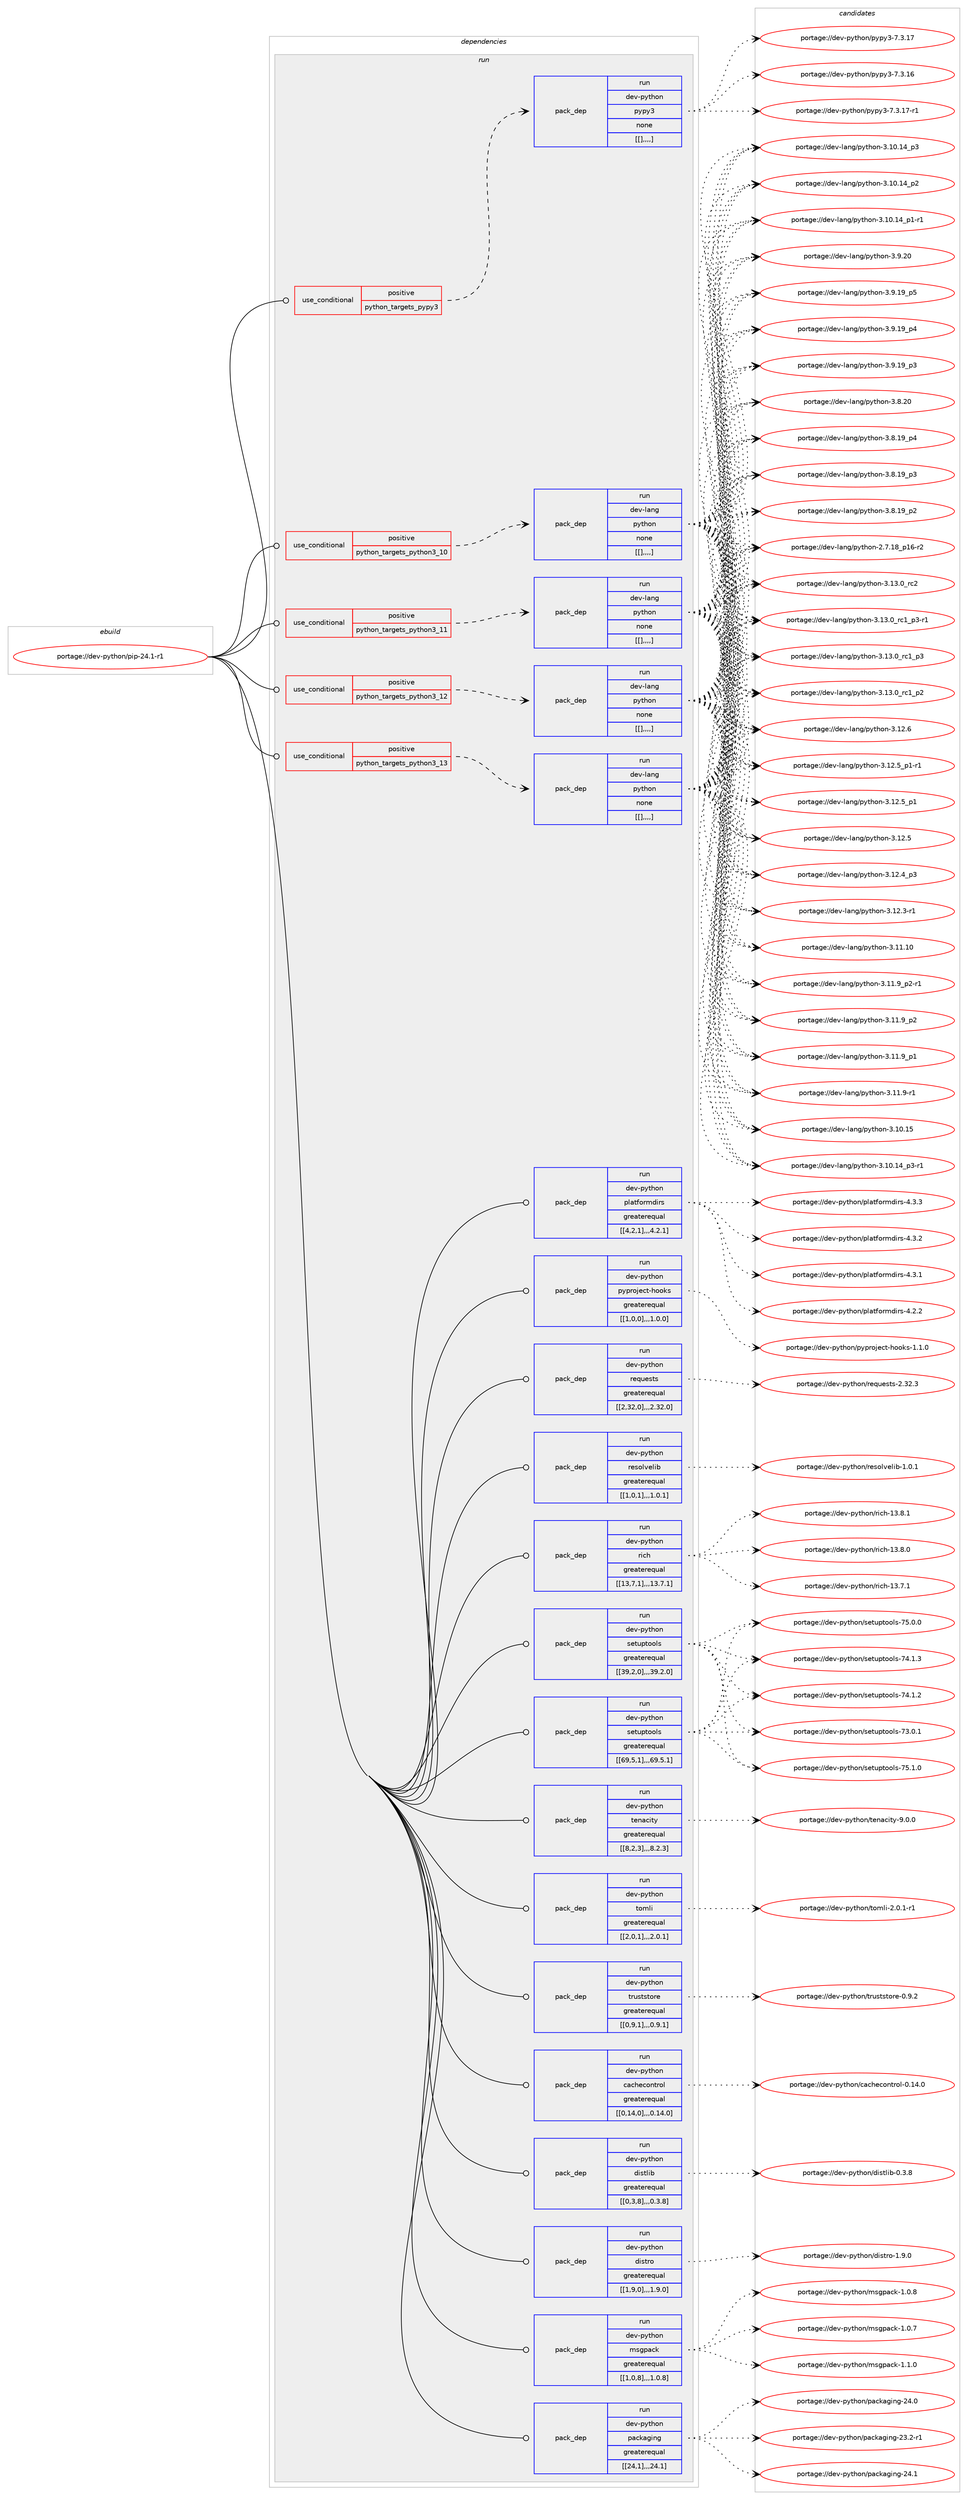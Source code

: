 digraph prolog {

# *************
# Graph options
# *************

newrank=true;
concentrate=true;
compound=true;
graph [rankdir=LR,fontname=Helvetica,fontsize=10,ranksep=1.5];#, ranksep=2.5, nodesep=0.2];
edge  [arrowhead=vee];
node  [fontname=Helvetica,fontsize=10];

# **********
# The ebuild
# **********

subgraph cluster_leftcol {
color=gray;
label=<<i>ebuild</i>>;
id [label="portage://dev-python/pip-24.1-r1", color=red, width=4, href="../dev-python/pip-24.1-r1.svg"];
}

# ****************
# The dependencies
# ****************

subgraph cluster_midcol {
color=gray;
label=<<i>dependencies</i>>;
subgraph cluster_compile {
fillcolor="#eeeeee";
style=filled;
label=<<i>compile</i>>;
}
subgraph cluster_compileandrun {
fillcolor="#eeeeee";
style=filled;
label=<<i>compile and run</i>>;
}
subgraph cluster_run {
fillcolor="#eeeeee";
style=filled;
label=<<i>run</i>>;
subgraph cond36748 {
dependency155736 [label=<<TABLE BORDER="0" CELLBORDER="1" CELLSPACING="0" CELLPADDING="4"><TR><TD ROWSPAN="3" CELLPADDING="10">use_conditional</TD></TR><TR><TD>positive</TD></TR><TR><TD>python_targets_pypy3</TD></TR></TABLE>>, shape=none, color=red];
subgraph pack117768 {
dependency155737 [label=<<TABLE BORDER="0" CELLBORDER="1" CELLSPACING="0" CELLPADDING="4" WIDTH="220"><TR><TD ROWSPAN="6" CELLPADDING="30">pack_dep</TD></TR><TR><TD WIDTH="110">run</TD></TR><TR><TD>dev-python</TD></TR><TR><TD>pypy3</TD></TR><TR><TD>none</TD></TR><TR><TD>[[],,,,]</TD></TR></TABLE>>, shape=none, color=blue];
}
dependency155736:e -> dependency155737:w [weight=20,style="dashed",arrowhead="vee"];
}
id:e -> dependency155736:w [weight=20,style="solid",arrowhead="odot"];
subgraph cond36749 {
dependency155738 [label=<<TABLE BORDER="0" CELLBORDER="1" CELLSPACING="0" CELLPADDING="4"><TR><TD ROWSPAN="3" CELLPADDING="10">use_conditional</TD></TR><TR><TD>positive</TD></TR><TR><TD>python_targets_python3_10</TD></TR></TABLE>>, shape=none, color=red];
subgraph pack117769 {
dependency155739 [label=<<TABLE BORDER="0" CELLBORDER="1" CELLSPACING="0" CELLPADDING="4" WIDTH="220"><TR><TD ROWSPAN="6" CELLPADDING="30">pack_dep</TD></TR><TR><TD WIDTH="110">run</TD></TR><TR><TD>dev-lang</TD></TR><TR><TD>python</TD></TR><TR><TD>none</TD></TR><TR><TD>[[],,,,]</TD></TR></TABLE>>, shape=none, color=blue];
}
dependency155738:e -> dependency155739:w [weight=20,style="dashed",arrowhead="vee"];
}
id:e -> dependency155738:w [weight=20,style="solid",arrowhead="odot"];
subgraph cond36750 {
dependency155740 [label=<<TABLE BORDER="0" CELLBORDER="1" CELLSPACING="0" CELLPADDING="4"><TR><TD ROWSPAN="3" CELLPADDING="10">use_conditional</TD></TR><TR><TD>positive</TD></TR><TR><TD>python_targets_python3_11</TD></TR></TABLE>>, shape=none, color=red];
subgraph pack117770 {
dependency155741 [label=<<TABLE BORDER="0" CELLBORDER="1" CELLSPACING="0" CELLPADDING="4" WIDTH="220"><TR><TD ROWSPAN="6" CELLPADDING="30">pack_dep</TD></TR><TR><TD WIDTH="110">run</TD></TR><TR><TD>dev-lang</TD></TR><TR><TD>python</TD></TR><TR><TD>none</TD></TR><TR><TD>[[],,,,]</TD></TR></TABLE>>, shape=none, color=blue];
}
dependency155740:e -> dependency155741:w [weight=20,style="dashed",arrowhead="vee"];
}
id:e -> dependency155740:w [weight=20,style="solid",arrowhead="odot"];
subgraph cond36751 {
dependency155742 [label=<<TABLE BORDER="0" CELLBORDER="1" CELLSPACING="0" CELLPADDING="4"><TR><TD ROWSPAN="3" CELLPADDING="10">use_conditional</TD></TR><TR><TD>positive</TD></TR><TR><TD>python_targets_python3_12</TD></TR></TABLE>>, shape=none, color=red];
subgraph pack117771 {
dependency155743 [label=<<TABLE BORDER="0" CELLBORDER="1" CELLSPACING="0" CELLPADDING="4" WIDTH="220"><TR><TD ROWSPAN="6" CELLPADDING="30">pack_dep</TD></TR><TR><TD WIDTH="110">run</TD></TR><TR><TD>dev-lang</TD></TR><TR><TD>python</TD></TR><TR><TD>none</TD></TR><TR><TD>[[],,,,]</TD></TR></TABLE>>, shape=none, color=blue];
}
dependency155742:e -> dependency155743:w [weight=20,style="dashed",arrowhead="vee"];
}
id:e -> dependency155742:w [weight=20,style="solid",arrowhead="odot"];
subgraph cond36752 {
dependency155744 [label=<<TABLE BORDER="0" CELLBORDER="1" CELLSPACING="0" CELLPADDING="4"><TR><TD ROWSPAN="3" CELLPADDING="10">use_conditional</TD></TR><TR><TD>positive</TD></TR><TR><TD>python_targets_python3_13</TD></TR></TABLE>>, shape=none, color=red];
subgraph pack117772 {
dependency155745 [label=<<TABLE BORDER="0" CELLBORDER="1" CELLSPACING="0" CELLPADDING="4" WIDTH="220"><TR><TD ROWSPAN="6" CELLPADDING="30">pack_dep</TD></TR><TR><TD WIDTH="110">run</TD></TR><TR><TD>dev-lang</TD></TR><TR><TD>python</TD></TR><TR><TD>none</TD></TR><TR><TD>[[],,,,]</TD></TR></TABLE>>, shape=none, color=blue];
}
dependency155744:e -> dependency155745:w [weight=20,style="dashed",arrowhead="vee"];
}
id:e -> dependency155744:w [weight=20,style="solid",arrowhead="odot"];
subgraph pack117773 {
dependency155746 [label=<<TABLE BORDER="0" CELLBORDER="1" CELLSPACING="0" CELLPADDING="4" WIDTH="220"><TR><TD ROWSPAN="6" CELLPADDING="30">pack_dep</TD></TR><TR><TD WIDTH="110">run</TD></TR><TR><TD>dev-python</TD></TR><TR><TD>cachecontrol</TD></TR><TR><TD>greaterequal</TD></TR><TR><TD>[[0,14,0],,,0.14.0]</TD></TR></TABLE>>, shape=none, color=blue];
}
id:e -> dependency155746:w [weight=20,style="solid",arrowhead="odot"];
subgraph pack117774 {
dependency155747 [label=<<TABLE BORDER="0" CELLBORDER="1" CELLSPACING="0" CELLPADDING="4" WIDTH="220"><TR><TD ROWSPAN="6" CELLPADDING="30">pack_dep</TD></TR><TR><TD WIDTH="110">run</TD></TR><TR><TD>dev-python</TD></TR><TR><TD>distlib</TD></TR><TR><TD>greaterequal</TD></TR><TR><TD>[[0,3,8],,,0.3.8]</TD></TR></TABLE>>, shape=none, color=blue];
}
id:e -> dependency155747:w [weight=20,style="solid",arrowhead="odot"];
subgraph pack117775 {
dependency155748 [label=<<TABLE BORDER="0" CELLBORDER="1" CELLSPACING="0" CELLPADDING="4" WIDTH="220"><TR><TD ROWSPAN="6" CELLPADDING="30">pack_dep</TD></TR><TR><TD WIDTH="110">run</TD></TR><TR><TD>dev-python</TD></TR><TR><TD>distro</TD></TR><TR><TD>greaterequal</TD></TR><TR><TD>[[1,9,0],,,1.9.0]</TD></TR></TABLE>>, shape=none, color=blue];
}
id:e -> dependency155748:w [weight=20,style="solid",arrowhead="odot"];
subgraph pack117776 {
dependency155749 [label=<<TABLE BORDER="0" CELLBORDER="1" CELLSPACING="0" CELLPADDING="4" WIDTH="220"><TR><TD ROWSPAN="6" CELLPADDING="30">pack_dep</TD></TR><TR><TD WIDTH="110">run</TD></TR><TR><TD>dev-python</TD></TR><TR><TD>msgpack</TD></TR><TR><TD>greaterequal</TD></TR><TR><TD>[[1,0,8],,,1.0.8]</TD></TR></TABLE>>, shape=none, color=blue];
}
id:e -> dependency155749:w [weight=20,style="solid",arrowhead="odot"];
subgraph pack117777 {
dependency155750 [label=<<TABLE BORDER="0" CELLBORDER="1" CELLSPACING="0" CELLPADDING="4" WIDTH="220"><TR><TD ROWSPAN="6" CELLPADDING="30">pack_dep</TD></TR><TR><TD WIDTH="110">run</TD></TR><TR><TD>dev-python</TD></TR><TR><TD>packaging</TD></TR><TR><TD>greaterequal</TD></TR><TR><TD>[[24,1],,,24.1]</TD></TR></TABLE>>, shape=none, color=blue];
}
id:e -> dependency155750:w [weight=20,style="solid",arrowhead="odot"];
subgraph pack117778 {
dependency155751 [label=<<TABLE BORDER="0" CELLBORDER="1" CELLSPACING="0" CELLPADDING="4" WIDTH="220"><TR><TD ROWSPAN="6" CELLPADDING="30">pack_dep</TD></TR><TR><TD WIDTH="110">run</TD></TR><TR><TD>dev-python</TD></TR><TR><TD>platformdirs</TD></TR><TR><TD>greaterequal</TD></TR><TR><TD>[[4,2,1],,,4.2.1]</TD></TR></TABLE>>, shape=none, color=blue];
}
id:e -> dependency155751:w [weight=20,style="solid",arrowhead="odot"];
subgraph pack117779 {
dependency155752 [label=<<TABLE BORDER="0" CELLBORDER="1" CELLSPACING="0" CELLPADDING="4" WIDTH="220"><TR><TD ROWSPAN="6" CELLPADDING="30">pack_dep</TD></TR><TR><TD WIDTH="110">run</TD></TR><TR><TD>dev-python</TD></TR><TR><TD>pyproject-hooks</TD></TR><TR><TD>greaterequal</TD></TR><TR><TD>[[1,0,0],,,1.0.0]</TD></TR></TABLE>>, shape=none, color=blue];
}
id:e -> dependency155752:w [weight=20,style="solid",arrowhead="odot"];
subgraph pack117780 {
dependency155753 [label=<<TABLE BORDER="0" CELLBORDER="1" CELLSPACING="0" CELLPADDING="4" WIDTH="220"><TR><TD ROWSPAN="6" CELLPADDING="30">pack_dep</TD></TR><TR><TD WIDTH="110">run</TD></TR><TR><TD>dev-python</TD></TR><TR><TD>requests</TD></TR><TR><TD>greaterequal</TD></TR><TR><TD>[[2,32,0],,,2.32.0]</TD></TR></TABLE>>, shape=none, color=blue];
}
id:e -> dependency155753:w [weight=20,style="solid",arrowhead="odot"];
subgraph pack117781 {
dependency155754 [label=<<TABLE BORDER="0" CELLBORDER="1" CELLSPACING="0" CELLPADDING="4" WIDTH="220"><TR><TD ROWSPAN="6" CELLPADDING="30">pack_dep</TD></TR><TR><TD WIDTH="110">run</TD></TR><TR><TD>dev-python</TD></TR><TR><TD>resolvelib</TD></TR><TR><TD>greaterequal</TD></TR><TR><TD>[[1,0,1],,,1.0.1]</TD></TR></TABLE>>, shape=none, color=blue];
}
id:e -> dependency155754:w [weight=20,style="solid",arrowhead="odot"];
subgraph pack117782 {
dependency155755 [label=<<TABLE BORDER="0" CELLBORDER="1" CELLSPACING="0" CELLPADDING="4" WIDTH="220"><TR><TD ROWSPAN="6" CELLPADDING="30">pack_dep</TD></TR><TR><TD WIDTH="110">run</TD></TR><TR><TD>dev-python</TD></TR><TR><TD>rich</TD></TR><TR><TD>greaterequal</TD></TR><TR><TD>[[13,7,1],,,13.7.1]</TD></TR></TABLE>>, shape=none, color=blue];
}
id:e -> dependency155755:w [weight=20,style="solid",arrowhead="odot"];
subgraph pack117783 {
dependency155756 [label=<<TABLE BORDER="0" CELLBORDER="1" CELLSPACING="0" CELLPADDING="4" WIDTH="220"><TR><TD ROWSPAN="6" CELLPADDING="30">pack_dep</TD></TR><TR><TD WIDTH="110">run</TD></TR><TR><TD>dev-python</TD></TR><TR><TD>setuptools</TD></TR><TR><TD>greaterequal</TD></TR><TR><TD>[[39,2,0],,,39.2.0]</TD></TR></TABLE>>, shape=none, color=blue];
}
id:e -> dependency155756:w [weight=20,style="solid",arrowhead="odot"];
subgraph pack117784 {
dependency155757 [label=<<TABLE BORDER="0" CELLBORDER="1" CELLSPACING="0" CELLPADDING="4" WIDTH="220"><TR><TD ROWSPAN="6" CELLPADDING="30">pack_dep</TD></TR><TR><TD WIDTH="110">run</TD></TR><TR><TD>dev-python</TD></TR><TR><TD>setuptools</TD></TR><TR><TD>greaterequal</TD></TR><TR><TD>[[69,5,1],,,69.5.1]</TD></TR></TABLE>>, shape=none, color=blue];
}
id:e -> dependency155757:w [weight=20,style="solid",arrowhead="odot"];
subgraph pack117785 {
dependency155758 [label=<<TABLE BORDER="0" CELLBORDER="1" CELLSPACING="0" CELLPADDING="4" WIDTH="220"><TR><TD ROWSPAN="6" CELLPADDING="30">pack_dep</TD></TR><TR><TD WIDTH="110">run</TD></TR><TR><TD>dev-python</TD></TR><TR><TD>tenacity</TD></TR><TR><TD>greaterequal</TD></TR><TR><TD>[[8,2,3],,,8.2.3]</TD></TR></TABLE>>, shape=none, color=blue];
}
id:e -> dependency155758:w [weight=20,style="solid",arrowhead="odot"];
subgraph pack117786 {
dependency155759 [label=<<TABLE BORDER="0" CELLBORDER="1" CELLSPACING="0" CELLPADDING="4" WIDTH="220"><TR><TD ROWSPAN="6" CELLPADDING="30">pack_dep</TD></TR><TR><TD WIDTH="110">run</TD></TR><TR><TD>dev-python</TD></TR><TR><TD>tomli</TD></TR><TR><TD>greaterequal</TD></TR><TR><TD>[[2,0,1],,,2.0.1]</TD></TR></TABLE>>, shape=none, color=blue];
}
id:e -> dependency155759:w [weight=20,style="solid",arrowhead="odot"];
subgraph pack117787 {
dependency155760 [label=<<TABLE BORDER="0" CELLBORDER="1" CELLSPACING="0" CELLPADDING="4" WIDTH="220"><TR><TD ROWSPAN="6" CELLPADDING="30">pack_dep</TD></TR><TR><TD WIDTH="110">run</TD></TR><TR><TD>dev-python</TD></TR><TR><TD>truststore</TD></TR><TR><TD>greaterequal</TD></TR><TR><TD>[[0,9,1],,,0.9.1]</TD></TR></TABLE>>, shape=none, color=blue];
}
id:e -> dependency155760:w [weight=20,style="solid",arrowhead="odot"];
}
}

# **************
# The candidates
# **************

subgraph cluster_choices {
rank=same;
color=gray;
label=<<i>candidates</i>>;

subgraph choice117768 {
color=black;
nodesep=1;
choice100101118451121211161041111104711212111212151455546514649554511449 [label="portage://dev-python/pypy3-7.3.17-r1", color=red, width=4,href="../dev-python/pypy3-7.3.17-r1.svg"];
choice10010111845112121116104111110471121211121215145554651464955 [label="portage://dev-python/pypy3-7.3.17", color=red, width=4,href="../dev-python/pypy3-7.3.17.svg"];
choice10010111845112121116104111110471121211121215145554651464954 [label="portage://dev-python/pypy3-7.3.16", color=red, width=4,href="../dev-python/pypy3-7.3.16.svg"];
dependency155737:e -> choice100101118451121211161041111104711212111212151455546514649554511449:w [style=dotted,weight="100"];
dependency155737:e -> choice10010111845112121116104111110471121211121215145554651464955:w [style=dotted,weight="100"];
dependency155737:e -> choice10010111845112121116104111110471121211121215145554651464954:w [style=dotted,weight="100"];
}
subgraph choice117769 {
color=black;
nodesep=1;
choice10010111845108971101034711212111610411111045514649514648951149950 [label="portage://dev-lang/python-3.13.0_rc2", color=red, width=4,href="../dev-lang/python-3.13.0_rc2.svg"];
choice1001011184510897110103471121211161041111104551464951464895114994995112514511449 [label="portage://dev-lang/python-3.13.0_rc1_p3-r1", color=red, width=4,href="../dev-lang/python-3.13.0_rc1_p3-r1.svg"];
choice100101118451089711010347112121116104111110455146495146489511499499511251 [label="portage://dev-lang/python-3.13.0_rc1_p3", color=red, width=4,href="../dev-lang/python-3.13.0_rc1_p3.svg"];
choice100101118451089711010347112121116104111110455146495146489511499499511250 [label="portage://dev-lang/python-3.13.0_rc1_p2", color=red, width=4,href="../dev-lang/python-3.13.0_rc1_p2.svg"];
choice10010111845108971101034711212111610411111045514649504654 [label="portage://dev-lang/python-3.12.6", color=red, width=4,href="../dev-lang/python-3.12.6.svg"];
choice1001011184510897110103471121211161041111104551464950465395112494511449 [label="portage://dev-lang/python-3.12.5_p1-r1", color=red, width=4,href="../dev-lang/python-3.12.5_p1-r1.svg"];
choice100101118451089711010347112121116104111110455146495046539511249 [label="portage://dev-lang/python-3.12.5_p1", color=red, width=4,href="../dev-lang/python-3.12.5_p1.svg"];
choice10010111845108971101034711212111610411111045514649504653 [label="portage://dev-lang/python-3.12.5", color=red, width=4,href="../dev-lang/python-3.12.5.svg"];
choice100101118451089711010347112121116104111110455146495046529511251 [label="portage://dev-lang/python-3.12.4_p3", color=red, width=4,href="../dev-lang/python-3.12.4_p3.svg"];
choice100101118451089711010347112121116104111110455146495046514511449 [label="portage://dev-lang/python-3.12.3-r1", color=red, width=4,href="../dev-lang/python-3.12.3-r1.svg"];
choice1001011184510897110103471121211161041111104551464949464948 [label="portage://dev-lang/python-3.11.10", color=red, width=4,href="../dev-lang/python-3.11.10.svg"];
choice1001011184510897110103471121211161041111104551464949465795112504511449 [label="portage://dev-lang/python-3.11.9_p2-r1", color=red, width=4,href="../dev-lang/python-3.11.9_p2-r1.svg"];
choice100101118451089711010347112121116104111110455146494946579511250 [label="portage://dev-lang/python-3.11.9_p2", color=red, width=4,href="../dev-lang/python-3.11.9_p2.svg"];
choice100101118451089711010347112121116104111110455146494946579511249 [label="portage://dev-lang/python-3.11.9_p1", color=red, width=4,href="../dev-lang/python-3.11.9_p1.svg"];
choice100101118451089711010347112121116104111110455146494946574511449 [label="portage://dev-lang/python-3.11.9-r1", color=red, width=4,href="../dev-lang/python-3.11.9-r1.svg"];
choice1001011184510897110103471121211161041111104551464948464953 [label="portage://dev-lang/python-3.10.15", color=red, width=4,href="../dev-lang/python-3.10.15.svg"];
choice100101118451089711010347112121116104111110455146494846495295112514511449 [label="portage://dev-lang/python-3.10.14_p3-r1", color=red, width=4,href="../dev-lang/python-3.10.14_p3-r1.svg"];
choice10010111845108971101034711212111610411111045514649484649529511251 [label="portage://dev-lang/python-3.10.14_p3", color=red, width=4,href="../dev-lang/python-3.10.14_p3.svg"];
choice10010111845108971101034711212111610411111045514649484649529511250 [label="portage://dev-lang/python-3.10.14_p2", color=red, width=4,href="../dev-lang/python-3.10.14_p2.svg"];
choice100101118451089711010347112121116104111110455146494846495295112494511449 [label="portage://dev-lang/python-3.10.14_p1-r1", color=red, width=4,href="../dev-lang/python-3.10.14_p1-r1.svg"];
choice10010111845108971101034711212111610411111045514657465048 [label="portage://dev-lang/python-3.9.20", color=red, width=4,href="../dev-lang/python-3.9.20.svg"];
choice100101118451089711010347112121116104111110455146574649579511253 [label="portage://dev-lang/python-3.9.19_p5", color=red, width=4,href="../dev-lang/python-3.9.19_p5.svg"];
choice100101118451089711010347112121116104111110455146574649579511252 [label="portage://dev-lang/python-3.9.19_p4", color=red, width=4,href="../dev-lang/python-3.9.19_p4.svg"];
choice100101118451089711010347112121116104111110455146574649579511251 [label="portage://dev-lang/python-3.9.19_p3", color=red, width=4,href="../dev-lang/python-3.9.19_p3.svg"];
choice10010111845108971101034711212111610411111045514656465048 [label="portage://dev-lang/python-3.8.20", color=red, width=4,href="../dev-lang/python-3.8.20.svg"];
choice100101118451089711010347112121116104111110455146564649579511252 [label="portage://dev-lang/python-3.8.19_p4", color=red, width=4,href="../dev-lang/python-3.8.19_p4.svg"];
choice100101118451089711010347112121116104111110455146564649579511251 [label="portage://dev-lang/python-3.8.19_p3", color=red, width=4,href="../dev-lang/python-3.8.19_p3.svg"];
choice100101118451089711010347112121116104111110455146564649579511250 [label="portage://dev-lang/python-3.8.19_p2", color=red, width=4,href="../dev-lang/python-3.8.19_p2.svg"];
choice100101118451089711010347112121116104111110455046554649569511249544511450 [label="portage://dev-lang/python-2.7.18_p16-r2", color=red, width=4,href="../dev-lang/python-2.7.18_p16-r2.svg"];
dependency155739:e -> choice10010111845108971101034711212111610411111045514649514648951149950:w [style=dotted,weight="100"];
dependency155739:e -> choice1001011184510897110103471121211161041111104551464951464895114994995112514511449:w [style=dotted,weight="100"];
dependency155739:e -> choice100101118451089711010347112121116104111110455146495146489511499499511251:w [style=dotted,weight="100"];
dependency155739:e -> choice100101118451089711010347112121116104111110455146495146489511499499511250:w [style=dotted,weight="100"];
dependency155739:e -> choice10010111845108971101034711212111610411111045514649504654:w [style=dotted,weight="100"];
dependency155739:e -> choice1001011184510897110103471121211161041111104551464950465395112494511449:w [style=dotted,weight="100"];
dependency155739:e -> choice100101118451089711010347112121116104111110455146495046539511249:w [style=dotted,weight="100"];
dependency155739:e -> choice10010111845108971101034711212111610411111045514649504653:w [style=dotted,weight="100"];
dependency155739:e -> choice100101118451089711010347112121116104111110455146495046529511251:w [style=dotted,weight="100"];
dependency155739:e -> choice100101118451089711010347112121116104111110455146495046514511449:w [style=dotted,weight="100"];
dependency155739:e -> choice1001011184510897110103471121211161041111104551464949464948:w [style=dotted,weight="100"];
dependency155739:e -> choice1001011184510897110103471121211161041111104551464949465795112504511449:w [style=dotted,weight="100"];
dependency155739:e -> choice100101118451089711010347112121116104111110455146494946579511250:w [style=dotted,weight="100"];
dependency155739:e -> choice100101118451089711010347112121116104111110455146494946579511249:w [style=dotted,weight="100"];
dependency155739:e -> choice100101118451089711010347112121116104111110455146494946574511449:w [style=dotted,weight="100"];
dependency155739:e -> choice1001011184510897110103471121211161041111104551464948464953:w [style=dotted,weight="100"];
dependency155739:e -> choice100101118451089711010347112121116104111110455146494846495295112514511449:w [style=dotted,weight="100"];
dependency155739:e -> choice10010111845108971101034711212111610411111045514649484649529511251:w [style=dotted,weight="100"];
dependency155739:e -> choice10010111845108971101034711212111610411111045514649484649529511250:w [style=dotted,weight="100"];
dependency155739:e -> choice100101118451089711010347112121116104111110455146494846495295112494511449:w [style=dotted,weight="100"];
dependency155739:e -> choice10010111845108971101034711212111610411111045514657465048:w [style=dotted,weight="100"];
dependency155739:e -> choice100101118451089711010347112121116104111110455146574649579511253:w [style=dotted,weight="100"];
dependency155739:e -> choice100101118451089711010347112121116104111110455146574649579511252:w [style=dotted,weight="100"];
dependency155739:e -> choice100101118451089711010347112121116104111110455146574649579511251:w [style=dotted,weight="100"];
dependency155739:e -> choice10010111845108971101034711212111610411111045514656465048:w [style=dotted,weight="100"];
dependency155739:e -> choice100101118451089711010347112121116104111110455146564649579511252:w [style=dotted,weight="100"];
dependency155739:e -> choice100101118451089711010347112121116104111110455146564649579511251:w [style=dotted,weight="100"];
dependency155739:e -> choice100101118451089711010347112121116104111110455146564649579511250:w [style=dotted,weight="100"];
dependency155739:e -> choice100101118451089711010347112121116104111110455046554649569511249544511450:w [style=dotted,weight="100"];
}
subgraph choice117770 {
color=black;
nodesep=1;
choice10010111845108971101034711212111610411111045514649514648951149950 [label="portage://dev-lang/python-3.13.0_rc2", color=red, width=4,href="../dev-lang/python-3.13.0_rc2.svg"];
choice1001011184510897110103471121211161041111104551464951464895114994995112514511449 [label="portage://dev-lang/python-3.13.0_rc1_p3-r1", color=red, width=4,href="../dev-lang/python-3.13.0_rc1_p3-r1.svg"];
choice100101118451089711010347112121116104111110455146495146489511499499511251 [label="portage://dev-lang/python-3.13.0_rc1_p3", color=red, width=4,href="../dev-lang/python-3.13.0_rc1_p3.svg"];
choice100101118451089711010347112121116104111110455146495146489511499499511250 [label="portage://dev-lang/python-3.13.0_rc1_p2", color=red, width=4,href="../dev-lang/python-3.13.0_rc1_p2.svg"];
choice10010111845108971101034711212111610411111045514649504654 [label="portage://dev-lang/python-3.12.6", color=red, width=4,href="../dev-lang/python-3.12.6.svg"];
choice1001011184510897110103471121211161041111104551464950465395112494511449 [label="portage://dev-lang/python-3.12.5_p1-r1", color=red, width=4,href="../dev-lang/python-3.12.5_p1-r1.svg"];
choice100101118451089711010347112121116104111110455146495046539511249 [label="portage://dev-lang/python-3.12.5_p1", color=red, width=4,href="../dev-lang/python-3.12.5_p1.svg"];
choice10010111845108971101034711212111610411111045514649504653 [label="portage://dev-lang/python-3.12.5", color=red, width=4,href="../dev-lang/python-3.12.5.svg"];
choice100101118451089711010347112121116104111110455146495046529511251 [label="portage://dev-lang/python-3.12.4_p3", color=red, width=4,href="../dev-lang/python-3.12.4_p3.svg"];
choice100101118451089711010347112121116104111110455146495046514511449 [label="portage://dev-lang/python-3.12.3-r1", color=red, width=4,href="../dev-lang/python-3.12.3-r1.svg"];
choice1001011184510897110103471121211161041111104551464949464948 [label="portage://dev-lang/python-3.11.10", color=red, width=4,href="../dev-lang/python-3.11.10.svg"];
choice1001011184510897110103471121211161041111104551464949465795112504511449 [label="portage://dev-lang/python-3.11.9_p2-r1", color=red, width=4,href="../dev-lang/python-3.11.9_p2-r1.svg"];
choice100101118451089711010347112121116104111110455146494946579511250 [label="portage://dev-lang/python-3.11.9_p2", color=red, width=4,href="../dev-lang/python-3.11.9_p2.svg"];
choice100101118451089711010347112121116104111110455146494946579511249 [label="portage://dev-lang/python-3.11.9_p1", color=red, width=4,href="../dev-lang/python-3.11.9_p1.svg"];
choice100101118451089711010347112121116104111110455146494946574511449 [label="portage://dev-lang/python-3.11.9-r1", color=red, width=4,href="../dev-lang/python-3.11.9-r1.svg"];
choice1001011184510897110103471121211161041111104551464948464953 [label="portage://dev-lang/python-3.10.15", color=red, width=4,href="../dev-lang/python-3.10.15.svg"];
choice100101118451089711010347112121116104111110455146494846495295112514511449 [label="portage://dev-lang/python-3.10.14_p3-r1", color=red, width=4,href="../dev-lang/python-3.10.14_p3-r1.svg"];
choice10010111845108971101034711212111610411111045514649484649529511251 [label="portage://dev-lang/python-3.10.14_p3", color=red, width=4,href="../dev-lang/python-3.10.14_p3.svg"];
choice10010111845108971101034711212111610411111045514649484649529511250 [label="portage://dev-lang/python-3.10.14_p2", color=red, width=4,href="../dev-lang/python-3.10.14_p2.svg"];
choice100101118451089711010347112121116104111110455146494846495295112494511449 [label="portage://dev-lang/python-3.10.14_p1-r1", color=red, width=4,href="../dev-lang/python-3.10.14_p1-r1.svg"];
choice10010111845108971101034711212111610411111045514657465048 [label="portage://dev-lang/python-3.9.20", color=red, width=4,href="../dev-lang/python-3.9.20.svg"];
choice100101118451089711010347112121116104111110455146574649579511253 [label="portage://dev-lang/python-3.9.19_p5", color=red, width=4,href="../dev-lang/python-3.9.19_p5.svg"];
choice100101118451089711010347112121116104111110455146574649579511252 [label="portage://dev-lang/python-3.9.19_p4", color=red, width=4,href="../dev-lang/python-3.9.19_p4.svg"];
choice100101118451089711010347112121116104111110455146574649579511251 [label="portage://dev-lang/python-3.9.19_p3", color=red, width=4,href="../dev-lang/python-3.9.19_p3.svg"];
choice10010111845108971101034711212111610411111045514656465048 [label="portage://dev-lang/python-3.8.20", color=red, width=4,href="../dev-lang/python-3.8.20.svg"];
choice100101118451089711010347112121116104111110455146564649579511252 [label="portage://dev-lang/python-3.8.19_p4", color=red, width=4,href="../dev-lang/python-3.8.19_p4.svg"];
choice100101118451089711010347112121116104111110455146564649579511251 [label="portage://dev-lang/python-3.8.19_p3", color=red, width=4,href="../dev-lang/python-3.8.19_p3.svg"];
choice100101118451089711010347112121116104111110455146564649579511250 [label="portage://dev-lang/python-3.8.19_p2", color=red, width=4,href="../dev-lang/python-3.8.19_p2.svg"];
choice100101118451089711010347112121116104111110455046554649569511249544511450 [label="portage://dev-lang/python-2.7.18_p16-r2", color=red, width=4,href="../dev-lang/python-2.7.18_p16-r2.svg"];
dependency155741:e -> choice10010111845108971101034711212111610411111045514649514648951149950:w [style=dotted,weight="100"];
dependency155741:e -> choice1001011184510897110103471121211161041111104551464951464895114994995112514511449:w [style=dotted,weight="100"];
dependency155741:e -> choice100101118451089711010347112121116104111110455146495146489511499499511251:w [style=dotted,weight="100"];
dependency155741:e -> choice100101118451089711010347112121116104111110455146495146489511499499511250:w [style=dotted,weight="100"];
dependency155741:e -> choice10010111845108971101034711212111610411111045514649504654:w [style=dotted,weight="100"];
dependency155741:e -> choice1001011184510897110103471121211161041111104551464950465395112494511449:w [style=dotted,weight="100"];
dependency155741:e -> choice100101118451089711010347112121116104111110455146495046539511249:w [style=dotted,weight="100"];
dependency155741:e -> choice10010111845108971101034711212111610411111045514649504653:w [style=dotted,weight="100"];
dependency155741:e -> choice100101118451089711010347112121116104111110455146495046529511251:w [style=dotted,weight="100"];
dependency155741:e -> choice100101118451089711010347112121116104111110455146495046514511449:w [style=dotted,weight="100"];
dependency155741:e -> choice1001011184510897110103471121211161041111104551464949464948:w [style=dotted,weight="100"];
dependency155741:e -> choice1001011184510897110103471121211161041111104551464949465795112504511449:w [style=dotted,weight="100"];
dependency155741:e -> choice100101118451089711010347112121116104111110455146494946579511250:w [style=dotted,weight="100"];
dependency155741:e -> choice100101118451089711010347112121116104111110455146494946579511249:w [style=dotted,weight="100"];
dependency155741:e -> choice100101118451089711010347112121116104111110455146494946574511449:w [style=dotted,weight="100"];
dependency155741:e -> choice1001011184510897110103471121211161041111104551464948464953:w [style=dotted,weight="100"];
dependency155741:e -> choice100101118451089711010347112121116104111110455146494846495295112514511449:w [style=dotted,weight="100"];
dependency155741:e -> choice10010111845108971101034711212111610411111045514649484649529511251:w [style=dotted,weight="100"];
dependency155741:e -> choice10010111845108971101034711212111610411111045514649484649529511250:w [style=dotted,weight="100"];
dependency155741:e -> choice100101118451089711010347112121116104111110455146494846495295112494511449:w [style=dotted,weight="100"];
dependency155741:e -> choice10010111845108971101034711212111610411111045514657465048:w [style=dotted,weight="100"];
dependency155741:e -> choice100101118451089711010347112121116104111110455146574649579511253:w [style=dotted,weight="100"];
dependency155741:e -> choice100101118451089711010347112121116104111110455146574649579511252:w [style=dotted,weight="100"];
dependency155741:e -> choice100101118451089711010347112121116104111110455146574649579511251:w [style=dotted,weight="100"];
dependency155741:e -> choice10010111845108971101034711212111610411111045514656465048:w [style=dotted,weight="100"];
dependency155741:e -> choice100101118451089711010347112121116104111110455146564649579511252:w [style=dotted,weight="100"];
dependency155741:e -> choice100101118451089711010347112121116104111110455146564649579511251:w [style=dotted,weight="100"];
dependency155741:e -> choice100101118451089711010347112121116104111110455146564649579511250:w [style=dotted,weight="100"];
dependency155741:e -> choice100101118451089711010347112121116104111110455046554649569511249544511450:w [style=dotted,weight="100"];
}
subgraph choice117771 {
color=black;
nodesep=1;
choice10010111845108971101034711212111610411111045514649514648951149950 [label="portage://dev-lang/python-3.13.0_rc2", color=red, width=4,href="../dev-lang/python-3.13.0_rc2.svg"];
choice1001011184510897110103471121211161041111104551464951464895114994995112514511449 [label="portage://dev-lang/python-3.13.0_rc1_p3-r1", color=red, width=4,href="../dev-lang/python-3.13.0_rc1_p3-r1.svg"];
choice100101118451089711010347112121116104111110455146495146489511499499511251 [label="portage://dev-lang/python-3.13.0_rc1_p3", color=red, width=4,href="../dev-lang/python-3.13.0_rc1_p3.svg"];
choice100101118451089711010347112121116104111110455146495146489511499499511250 [label="portage://dev-lang/python-3.13.0_rc1_p2", color=red, width=4,href="../dev-lang/python-3.13.0_rc1_p2.svg"];
choice10010111845108971101034711212111610411111045514649504654 [label="portage://dev-lang/python-3.12.6", color=red, width=4,href="../dev-lang/python-3.12.6.svg"];
choice1001011184510897110103471121211161041111104551464950465395112494511449 [label="portage://dev-lang/python-3.12.5_p1-r1", color=red, width=4,href="../dev-lang/python-3.12.5_p1-r1.svg"];
choice100101118451089711010347112121116104111110455146495046539511249 [label="portage://dev-lang/python-3.12.5_p1", color=red, width=4,href="../dev-lang/python-3.12.5_p1.svg"];
choice10010111845108971101034711212111610411111045514649504653 [label="portage://dev-lang/python-3.12.5", color=red, width=4,href="../dev-lang/python-3.12.5.svg"];
choice100101118451089711010347112121116104111110455146495046529511251 [label="portage://dev-lang/python-3.12.4_p3", color=red, width=4,href="../dev-lang/python-3.12.4_p3.svg"];
choice100101118451089711010347112121116104111110455146495046514511449 [label="portage://dev-lang/python-3.12.3-r1", color=red, width=4,href="../dev-lang/python-3.12.3-r1.svg"];
choice1001011184510897110103471121211161041111104551464949464948 [label="portage://dev-lang/python-3.11.10", color=red, width=4,href="../dev-lang/python-3.11.10.svg"];
choice1001011184510897110103471121211161041111104551464949465795112504511449 [label="portage://dev-lang/python-3.11.9_p2-r1", color=red, width=4,href="../dev-lang/python-3.11.9_p2-r1.svg"];
choice100101118451089711010347112121116104111110455146494946579511250 [label="portage://dev-lang/python-3.11.9_p2", color=red, width=4,href="../dev-lang/python-3.11.9_p2.svg"];
choice100101118451089711010347112121116104111110455146494946579511249 [label="portage://dev-lang/python-3.11.9_p1", color=red, width=4,href="../dev-lang/python-3.11.9_p1.svg"];
choice100101118451089711010347112121116104111110455146494946574511449 [label="portage://dev-lang/python-3.11.9-r1", color=red, width=4,href="../dev-lang/python-3.11.9-r1.svg"];
choice1001011184510897110103471121211161041111104551464948464953 [label="portage://dev-lang/python-3.10.15", color=red, width=4,href="../dev-lang/python-3.10.15.svg"];
choice100101118451089711010347112121116104111110455146494846495295112514511449 [label="portage://dev-lang/python-3.10.14_p3-r1", color=red, width=4,href="../dev-lang/python-3.10.14_p3-r1.svg"];
choice10010111845108971101034711212111610411111045514649484649529511251 [label="portage://dev-lang/python-3.10.14_p3", color=red, width=4,href="../dev-lang/python-3.10.14_p3.svg"];
choice10010111845108971101034711212111610411111045514649484649529511250 [label="portage://dev-lang/python-3.10.14_p2", color=red, width=4,href="../dev-lang/python-3.10.14_p2.svg"];
choice100101118451089711010347112121116104111110455146494846495295112494511449 [label="portage://dev-lang/python-3.10.14_p1-r1", color=red, width=4,href="../dev-lang/python-3.10.14_p1-r1.svg"];
choice10010111845108971101034711212111610411111045514657465048 [label="portage://dev-lang/python-3.9.20", color=red, width=4,href="../dev-lang/python-3.9.20.svg"];
choice100101118451089711010347112121116104111110455146574649579511253 [label="portage://dev-lang/python-3.9.19_p5", color=red, width=4,href="../dev-lang/python-3.9.19_p5.svg"];
choice100101118451089711010347112121116104111110455146574649579511252 [label="portage://dev-lang/python-3.9.19_p4", color=red, width=4,href="../dev-lang/python-3.9.19_p4.svg"];
choice100101118451089711010347112121116104111110455146574649579511251 [label="portage://dev-lang/python-3.9.19_p3", color=red, width=4,href="../dev-lang/python-3.9.19_p3.svg"];
choice10010111845108971101034711212111610411111045514656465048 [label="portage://dev-lang/python-3.8.20", color=red, width=4,href="../dev-lang/python-3.8.20.svg"];
choice100101118451089711010347112121116104111110455146564649579511252 [label="portage://dev-lang/python-3.8.19_p4", color=red, width=4,href="../dev-lang/python-3.8.19_p4.svg"];
choice100101118451089711010347112121116104111110455146564649579511251 [label="portage://dev-lang/python-3.8.19_p3", color=red, width=4,href="../dev-lang/python-3.8.19_p3.svg"];
choice100101118451089711010347112121116104111110455146564649579511250 [label="portage://dev-lang/python-3.8.19_p2", color=red, width=4,href="../dev-lang/python-3.8.19_p2.svg"];
choice100101118451089711010347112121116104111110455046554649569511249544511450 [label="portage://dev-lang/python-2.7.18_p16-r2", color=red, width=4,href="../dev-lang/python-2.7.18_p16-r2.svg"];
dependency155743:e -> choice10010111845108971101034711212111610411111045514649514648951149950:w [style=dotted,weight="100"];
dependency155743:e -> choice1001011184510897110103471121211161041111104551464951464895114994995112514511449:w [style=dotted,weight="100"];
dependency155743:e -> choice100101118451089711010347112121116104111110455146495146489511499499511251:w [style=dotted,weight="100"];
dependency155743:e -> choice100101118451089711010347112121116104111110455146495146489511499499511250:w [style=dotted,weight="100"];
dependency155743:e -> choice10010111845108971101034711212111610411111045514649504654:w [style=dotted,weight="100"];
dependency155743:e -> choice1001011184510897110103471121211161041111104551464950465395112494511449:w [style=dotted,weight="100"];
dependency155743:e -> choice100101118451089711010347112121116104111110455146495046539511249:w [style=dotted,weight="100"];
dependency155743:e -> choice10010111845108971101034711212111610411111045514649504653:w [style=dotted,weight="100"];
dependency155743:e -> choice100101118451089711010347112121116104111110455146495046529511251:w [style=dotted,weight="100"];
dependency155743:e -> choice100101118451089711010347112121116104111110455146495046514511449:w [style=dotted,weight="100"];
dependency155743:e -> choice1001011184510897110103471121211161041111104551464949464948:w [style=dotted,weight="100"];
dependency155743:e -> choice1001011184510897110103471121211161041111104551464949465795112504511449:w [style=dotted,weight="100"];
dependency155743:e -> choice100101118451089711010347112121116104111110455146494946579511250:w [style=dotted,weight="100"];
dependency155743:e -> choice100101118451089711010347112121116104111110455146494946579511249:w [style=dotted,weight="100"];
dependency155743:e -> choice100101118451089711010347112121116104111110455146494946574511449:w [style=dotted,weight="100"];
dependency155743:e -> choice1001011184510897110103471121211161041111104551464948464953:w [style=dotted,weight="100"];
dependency155743:e -> choice100101118451089711010347112121116104111110455146494846495295112514511449:w [style=dotted,weight="100"];
dependency155743:e -> choice10010111845108971101034711212111610411111045514649484649529511251:w [style=dotted,weight="100"];
dependency155743:e -> choice10010111845108971101034711212111610411111045514649484649529511250:w [style=dotted,weight="100"];
dependency155743:e -> choice100101118451089711010347112121116104111110455146494846495295112494511449:w [style=dotted,weight="100"];
dependency155743:e -> choice10010111845108971101034711212111610411111045514657465048:w [style=dotted,weight="100"];
dependency155743:e -> choice100101118451089711010347112121116104111110455146574649579511253:w [style=dotted,weight="100"];
dependency155743:e -> choice100101118451089711010347112121116104111110455146574649579511252:w [style=dotted,weight="100"];
dependency155743:e -> choice100101118451089711010347112121116104111110455146574649579511251:w [style=dotted,weight="100"];
dependency155743:e -> choice10010111845108971101034711212111610411111045514656465048:w [style=dotted,weight="100"];
dependency155743:e -> choice100101118451089711010347112121116104111110455146564649579511252:w [style=dotted,weight="100"];
dependency155743:e -> choice100101118451089711010347112121116104111110455146564649579511251:w [style=dotted,weight="100"];
dependency155743:e -> choice100101118451089711010347112121116104111110455146564649579511250:w [style=dotted,weight="100"];
dependency155743:e -> choice100101118451089711010347112121116104111110455046554649569511249544511450:w [style=dotted,weight="100"];
}
subgraph choice117772 {
color=black;
nodesep=1;
choice10010111845108971101034711212111610411111045514649514648951149950 [label="portage://dev-lang/python-3.13.0_rc2", color=red, width=4,href="../dev-lang/python-3.13.0_rc2.svg"];
choice1001011184510897110103471121211161041111104551464951464895114994995112514511449 [label="portage://dev-lang/python-3.13.0_rc1_p3-r1", color=red, width=4,href="../dev-lang/python-3.13.0_rc1_p3-r1.svg"];
choice100101118451089711010347112121116104111110455146495146489511499499511251 [label="portage://dev-lang/python-3.13.0_rc1_p3", color=red, width=4,href="../dev-lang/python-3.13.0_rc1_p3.svg"];
choice100101118451089711010347112121116104111110455146495146489511499499511250 [label="portage://dev-lang/python-3.13.0_rc1_p2", color=red, width=4,href="../dev-lang/python-3.13.0_rc1_p2.svg"];
choice10010111845108971101034711212111610411111045514649504654 [label="portage://dev-lang/python-3.12.6", color=red, width=4,href="../dev-lang/python-3.12.6.svg"];
choice1001011184510897110103471121211161041111104551464950465395112494511449 [label="portage://dev-lang/python-3.12.5_p1-r1", color=red, width=4,href="../dev-lang/python-3.12.5_p1-r1.svg"];
choice100101118451089711010347112121116104111110455146495046539511249 [label="portage://dev-lang/python-3.12.5_p1", color=red, width=4,href="../dev-lang/python-3.12.5_p1.svg"];
choice10010111845108971101034711212111610411111045514649504653 [label="portage://dev-lang/python-3.12.5", color=red, width=4,href="../dev-lang/python-3.12.5.svg"];
choice100101118451089711010347112121116104111110455146495046529511251 [label="portage://dev-lang/python-3.12.4_p3", color=red, width=4,href="../dev-lang/python-3.12.4_p3.svg"];
choice100101118451089711010347112121116104111110455146495046514511449 [label="portage://dev-lang/python-3.12.3-r1", color=red, width=4,href="../dev-lang/python-3.12.3-r1.svg"];
choice1001011184510897110103471121211161041111104551464949464948 [label="portage://dev-lang/python-3.11.10", color=red, width=4,href="../dev-lang/python-3.11.10.svg"];
choice1001011184510897110103471121211161041111104551464949465795112504511449 [label="portage://dev-lang/python-3.11.9_p2-r1", color=red, width=4,href="../dev-lang/python-3.11.9_p2-r1.svg"];
choice100101118451089711010347112121116104111110455146494946579511250 [label="portage://dev-lang/python-3.11.9_p2", color=red, width=4,href="../dev-lang/python-3.11.9_p2.svg"];
choice100101118451089711010347112121116104111110455146494946579511249 [label="portage://dev-lang/python-3.11.9_p1", color=red, width=4,href="../dev-lang/python-3.11.9_p1.svg"];
choice100101118451089711010347112121116104111110455146494946574511449 [label="portage://dev-lang/python-3.11.9-r1", color=red, width=4,href="../dev-lang/python-3.11.9-r1.svg"];
choice1001011184510897110103471121211161041111104551464948464953 [label="portage://dev-lang/python-3.10.15", color=red, width=4,href="../dev-lang/python-3.10.15.svg"];
choice100101118451089711010347112121116104111110455146494846495295112514511449 [label="portage://dev-lang/python-3.10.14_p3-r1", color=red, width=4,href="../dev-lang/python-3.10.14_p3-r1.svg"];
choice10010111845108971101034711212111610411111045514649484649529511251 [label="portage://dev-lang/python-3.10.14_p3", color=red, width=4,href="../dev-lang/python-3.10.14_p3.svg"];
choice10010111845108971101034711212111610411111045514649484649529511250 [label="portage://dev-lang/python-3.10.14_p2", color=red, width=4,href="../dev-lang/python-3.10.14_p2.svg"];
choice100101118451089711010347112121116104111110455146494846495295112494511449 [label="portage://dev-lang/python-3.10.14_p1-r1", color=red, width=4,href="../dev-lang/python-3.10.14_p1-r1.svg"];
choice10010111845108971101034711212111610411111045514657465048 [label="portage://dev-lang/python-3.9.20", color=red, width=4,href="../dev-lang/python-3.9.20.svg"];
choice100101118451089711010347112121116104111110455146574649579511253 [label="portage://dev-lang/python-3.9.19_p5", color=red, width=4,href="../dev-lang/python-3.9.19_p5.svg"];
choice100101118451089711010347112121116104111110455146574649579511252 [label="portage://dev-lang/python-3.9.19_p4", color=red, width=4,href="../dev-lang/python-3.9.19_p4.svg"];
choice100101118451089711010347112121116104111110455146574649579511251 [label="portage://dev-lang/python-3.9.19_p3", color=red, width=4,href="../dev-lang/python-3.9.19_p3.svg"];
choice10010111845108971101034711212111610411111045514656465048 [label="portage://dev-lang/python-3.8.20", color=red, width=4,href="../dev-lang/python-3.8.20.svg"];
choice100101118451089711010347112121116104111110455146564649579511252 [label="portage://dev-lang/python-3.8.19_p4", color=red, width=4,href="../dev-lang/python-3.8.19_p4.svg"];
choice100101118451089711010347112121116104111110455146564649579511251 [label="portage://dev-lang/python-3.8.19_p3", color=red, width=4,href="../dev-lang/python-3.8.19_p3.svg"];
choice100101118451089711010347112121116104111110455146564649579511250 [label="portage://dev-lang/python-3.8.19_p2", color=red, width=4,href="../dev-lang/python-3.8.19_p2.svg"];
choice100101118451089711010347112121116104111110455046554649569511249544511450 [label="portage://dev-lang/python-2.7.18_p16-r2", color=red, width=4,href="../dev-lang/python-2.7.18_p16-r2.svg"];
dependency155745:e -> choice10010111845108971101034711212111610411111045514649514648951149950:w [style=dotted,weight="100"];
dependency155745:e -> choice1001011184510897110103471121211161041111104551464951464895114994995112514511449:w [style=dotted,weight="100"];
dependency155745:e -> choice100101118451089711010347112121116104111110455146495146489511499499511251:w [style=dotted,weight="100"];
dependency155745:e -> choice100101118451089711010347112121116104111110455146495146489511499499511250:w [style=dotted,weight="100"];
dependency155745:e -> choice10010111845108971101034711212111610411111045514649504654:w [style=dotted,weight="100"];
dependency155745:e -> choice1001011184510897110103471121211161041111104551464950465395112494511449:w [style=dotted,weight="100"];
dependency155745:e -> choice100101118451089711010347112121116104111110455146495046539511249:w [style=dotted,weight="100"];
dependency155745:e -> choice10010111845108971101034711212111610411111045514649504653:w [style=dotted,weight="100"];
dependency155745:e -> choice100101118451089711010347112121116104111110455146495046529511251:w [style=dotted,weight="100"];
dependency155745:e -> choice100101118451089711010347112121116104111110455146495046514511449:w [style=dotted,weight="100"];
dependency155745:e -> choice1001011184510897110103471121211161041111104551464949464948:w [style=dotted,weight="100"];
dependency155745:e -> choice1001011184510897110103471121211161041111104551464949465795112504511449:w [style=dotted,weight="100"];
dependency155745:e -> choice100101118451089711010347112121116104111110455146494946579511250:w [style=dotted,weight="100"];
dependency155745:e -> choice100101118451089711010347112121116104111110455146494946579511249:w [style=dotted,weight="100"];
dependency155745:e -> choice100101118451089711010347112121116104111110455146494946574511449:w [style=dotted,weight="100"];
dependency155745:e -> choice1001011184510897110103471121211161041111104551464948464953:w [style=dotted,weight="100"];
dependency155745:e -> choice100101118451089711010347112121116104111110455146494846495295112514511449:w [style=dotted,weight="100"];
dependency155745:e -> choice10010111845108971101034711212111610411111045514649484649529511251:w [style=dotted,weight="100"];
dependency155745:e -> choice10010111845108971101034711212111610411111045514649484649529511250:w [style=dotted,weight="100"];
dependency155745:e -> choice100101118451089711010347112121116104111110455146494846495295112494511449:w [style=dotted,weight="100"];
dependency155745:e -> choice10010111845108971101034711212111610411111045514657465048:w [style=dotted,weight="100"];
dependency155745:e -> choice100101118451089711010347112121116104111110455146574649579511253:w [style=dotted,weight="100"];
dependency155745:e -> choice100101118451089711010347112121116104111110455146574649579511252:w [style=dotted,weight="100"];
dependency155745:e -> choice100101118451089711010347112121116104111110455146574649579511251:w [style=dotted,weight="100"];
dependency155745:e -> choice10010111845108971101034711212111610411111045514656465048:w [style=dotted,weight="100"];
dependency155745:e -> choice100101118451089711010347112121116104111110455146564649579511252:w [style=dotted,weight="100"];
dependency155745:e -> choice100101118451089711010347112121116104111110455146564649579511251:w [style=dotted,weight="100"];
dependency155745:e -> choice100101118451089711010347112121116104111110455146564649579511250:w [style=dotted,weight="100"];
dependency155745:e -> choice100101118451089711010347112121116104111110455046554649569511249544511450:w [style=dotted,weight="100"];
}
subgraph choice117773 {
color=black;
nodesep=1;
choice10010111845112121116104111110479997991041019911111011611411110845484649524648 [label="portage://dev-python/cachecontrol-0.14.0", color=red, width=4,href="../dev-python/cachecontrol-0.14.0.svg"];
dependency155746:e -> choice10010111845112121116104111110479997991041019911111011611411110845484649524648:w [style=dotted,weight="100"];
}
subgraph choice117774 {
color=black;
nodesep=1;
choice100101118451121211161041111104710010511511610810598454846514656 [label="portage://dev-python/distlib-0.3.8", color=red, width=4,href="../dev-python/distlib-0.3.8.svg"];
dependency155747:e -> choice100101118451121211161041111104710010511511610810598454846514656:w [style=dotted,weight="100"];
}
subgraph choice117775 {
color=black;
nodesep=1;
choice1001011184511212111610411111047100105115116114111454946574648 [label="portage://dev-python/distro-1.9.0", color=red, width=4,href="../dev-python/distro-1.9.0.svg"];
dependency155748:e -> choice1001011184511212111610411111047100105115116114111454946574648:w [style=dotted,weight="100"];
}
subgraph choice117776 {
color=black;
nodesep=1;
choice10010111845112121116104111110471091151031129799107454946494648 [label="portage://dev-python/msgpack-1.1.0", color=red, width=4,href="../dev-python/msgpack-1.1.0.svg"];
choice10010111845112121116104111110471091151031129799107454946484656 [label="portage://dev-python/msgpack-1.0.8", color=red, width=4,href="../dev-python/msgpack-1.0.8.svg"];
choice10010111845112121116104111110471091151031129799107454946484655 [label="portage://dev-python/msgpack-1.0.7", color=red, width=4,href="../dev-python/msgpack-1.0.7.svg"];
dependency155749:e -> choice10010111845112121116104111110471091151031129799107454946494648:w [style=dotted,weight="100"];
dependency155749:e -> choice10010111845112121116104111110471091151031129799107454946484656:w [style=dotted,weight="100"];
dependency155749:e -> choice10010111845112121116104111110471091151031129799107454946484655:w [style=dotted,weight="100"];
}
subgraph choice117777 {
color=black;
nodesep=1;
choice10010111845112121116104111110471129799107971031051101034550524649 [label="portage://dev-python/packaging-24.1", color=red, width=4,href="../dev-python/packaging-24.1.svg"];
choice10010111845112121116104111110471129799107971031051101034550524648 [label="portage://dev-python/packaging-24.0", color=red, width=4,href="../dev-python/packaging-24.0.svg"];
choice100101118451121211161041111104711297991079710310511010345505146504511449 [label="portage://dev-python/packaging-23.2-r1", color=red, width=4,href="../dev-python/packaging-23.2-r1.svg"];
dependency155750:e -> choice10010111845112121116104111110471129799107971031051101034550524649:w [style=dotted,weight="100"];
dependency155750:e -> choice10010111845112121116104111110471129799107971031051101034550524648:w [style=dotted,weight="100"];
dependency155750:e -> choice100101118451121211161041111104711297991079710310511010345505146504511449:w [style=dotted,weight="100"];
}
subgraph choice117778 {
color=black;
nodesep=1;
choice100101118451121211161041111104711210897116102111114109100105114115455246514651 [label="portage://dev-python/platformdirs-4.3.3", color=red, width=4,href="../dev-python/platformdirs-4.3.3.svg"];
choice100101118451121211161041111104711210897116102111114109100105114115455246514650 [label="portage://dev-python/platformdirs-4.3.2", color=red, width=4,href="../dev-python/platformdirs-4.3.2.svg"];
choice100101118451121211161041111104711210897116102111114109100105114115455246514649 [label="portage://dev-python/platformdirs-4.3.1", color=red, width=4,href="../dev-python/platformdirs-4.3.1.svg"];
choice100101118451121211161041111104711210897116102111114109100105114115455246504650 [label="portage://dev-python/platformdirs-4.2.2", color=red, width=4,href="../dev-python/platformdirs-4.2.2.svg"];
dependency155751:e -> choice100101118451121211161041111104711210897116102111114109100105114115455246514651:w [style=dotted,weight="100"];
dependency155751:e -> choice100101118451121211161041111104711210897116102111114109100105114115455246514650:w [style=dotted,weight="100"];
dependency155751:e -> choice100101118451121211161041111104711210897116102111114109100105114115455246514649:w [style=dotted,weight="100"];
dependency155751:e -> choice100101118451121211161041111104711210897116102111114109100105114115455246504650:w [style=dotted,weight="100"];
}
subgraph choice117779 {
color=black;
nodesep=1;
choice10010111845112121116104111110471121211121141111061019911645104111111107115454946494648 [label="portage://dev-python/pyproject-hooks-1.1.0", color=red, width=4,href="../dev-python/pyproject-hooks-1.1.0.svg"];
dependency155752:e -> choice10010111845112121116104111110471121211121141111061019911645104111111107115454946494648:w [style=dotted,weight="100"];
}
subgraph choice117780 {
color=black;
nodesep=1;
choice100101118451121211161041111104711410111311710111511611545504651504651 [label="portage://dev-python/requests-2.32.3", color=red, width=4,href="../dev-python/requests-2.32.3.svg"];
dependency155753:e -> choice100101118451121211161041111104711410111311710111511611545504651504651:w [style=dotted,weight="100"];
}
subgraph choice117781 {
color=black;
nodesep=1;
choice100101118451121211161041111104711410111511110811810110810598454946484649 [label="portage://dev-python/resolvelib-1.0.1", color=red, width=4,href="../dev-python/resolvelib-1.0.1.svg"];
dependency155754:e -> choice100101118451121211161041111104711410111511110811810110810598454946484649:w [style=dotted,weight="100"];
}
subgraph choice117782 {
color=black;
nodesep=1;
choice10010111845112121116104111110471141059910445495146564649 [label="portage://dev-python/rich-13.8.1", color=red, width=4,href="../dev-python/rich-13.8.1.svg"];
choice10010111845112121116104111110471141059910445495146564648 [label="portage://dev-python/rich-13.8.0", color=red, width=4,href="../dev-python/rich-13.8.0.svg"];
choice10010111845112121116104111110471141059910445495146554649 [label="portage://dev-python/rich-13.7.1", color=red, width=4,href="../dev-python/rich-13.7.1.svg"];
dependency155755:e -> choice10010111845112121116104111110471141059910445495146564649:w [style=dotted,weight="100"];
dependency155755:e -> choice10010111845112121116104111110471141059910445495146564648:w [style=dotted,weight="100"];
dependency155755:e -> choice10010111845112121116104111110471141059910445495146554649:w [style=dotted,weight="100"];
}
subgraph choice117783 {
color=black;
nodesep=1;
choice100101118451121211161041111104711510111611711211611111110811545555346494648 [label="portage://dev-python/setuptools-75.1.0", color=red, width=4,href="../dev-python/setuptools-75.1.0.svg"];
choice100101118451121211161041111104711510111611711211611111110811545555346484648 [label="portage://dev-python/setuptools-75.0.0", color=red, width=4,href="../dev-python/setuptools-75.0.0.svg"];
choice100101118451121211161041111104711510111611711211611111110811545555246494651 [label="portage://dev-python/setuptools-74.1.3", color=red, width=4,href="../dev-python/setuptools-74.1.3.svg"];
choice100101118451121211161041111104711510111611711211611111110811545555246494650 [label="portage://dev-python/setuptools-74.1.2", color=red, width=4,href="../dev-python/setuptools-74.1.2.svg"];
choice100101118451121211161041111104711510111611711211611111110811545555146484649 [label="portage://dev-python/setuptools-73.0.1", color=red, width=4,href="../dev-python/setuptools-73.0.1.svg"];
dependency155756:e -> choice100101118451121211161041111104711510111611711211611111110811545555346494648:w [style=dotted,weight="100"];
dependency155756:e -> choice100101118451121211161041111104711510111611711211611111110811545555346484648:w [style=dotted,weight="100"];
dependency155756:e -> choice100101118451121211161041111104711510111611711211611111110811545555246494651:w [style=dotted,weight="100"];
dependency155756:e -> choice100101118451121211161041111104711510111611711211611111110811545555246494650:w [style=dotted,weight="100"];
dependency155756:e -> choice100101118451121211161041111104711510111611711211611111110811545555146484649:w [style=dotted,weight="100"];
}
subgraph choice117784 {
color=black;
nodesep=1;
choice100101118451121211161041111104711510111611711211611111110811545555346494648 [label="portage://dev-python/setuptools-75.1.0", color=red, width=4,href="../dev-python/setuptools-75.1.0.svg"];
choice100101118451121211161041111104711510111611711211611111110811545555346484648 [label="portage://dev-python/setuptools-75.0.0", color=red, width=4,href="../dev-python/setuptools-75.0.0.svg"];
choice100101118451121211161041111104711510111611711211611111110811545555246494651 [label="portage://dev-python/setuptools-74.1.3", color=red, width=4,href="../dev-python/setuptools-74.1.3.svg"];
choice100101118451121211161041111104711510111611711211611111110811545555246494650 [label="portage://dev-python/setuptools-74.1.2", color=red, width=4,href="../dev-python/setuptools-74.1.2.svg"];
choice100101118451121211161041111104711510111611711211611111110811545555146484649 [label="portage://dev-python/setuptools-73.0.1", color=red, width=4,href="../dev-python/setuptools-73.0.1.svg"];
dependency155757:e -> choice100101118451121211161041111104711510111611711211611111110811545555346494648:w [style=dotted,weight="100"];
dependency155757:e -> choice100101118451121211161041111104711510111611711211611111110811545555346484648:w [style=dotted,weight="100"];
dependency155757:e -> choice100101118451121211161041111104711510111611711211611111110811545555246494651:w [style=dotted,weight="100"];
dependency155757:e -> choice100101118451121211161041111104711510111611711211611111110811545555246494650:w [style=dotted,weight="100"];
dependency155757:e -> choice100101118451121211161041111104711510111611711211611111110811545555146484649:w [style=dotted,weight="100"];
}
subgraph choice117785 {
color=black;
nodesep=1;
choice10010111845112121116104111110471161011109799105116121455746484648 [label="portage://dev-python/tenacity-9.0.0", color=red, width=4,href="../dev-python/tenacity-9.0.0.svg"];
dependency155758:e -> choice10010111845112121116104111110471161011109799105116121455746484648:w [style=dotted,weight="100"];
}
subgraph choice117786 {
color=black;
nodesep=1;
choice10010111845112121116104111110471161111091081054550464846494511449 [label="portage://dev-python/tomli-2.0.1-r1", color=red, width=4,href="../dev-python/tomli-2.0.1-r1.svg"];
dependency155759:e -> choice10010111845112121116104111110471161111091081054550464846494511449:w [style=dotted,weight="100"];
}
subgraph choice117787 {
color=black;
nodesep=1;
choice1001011184511212111610411111047116114117115116115116111114101454846574650 [label="portage://dev-python/truststore-0.9.2", color=red, width=4,href="../dev-python/truststore-0.9.2.svg"];
dependency155760:e -> choice1001011184511212111610411111047116114117115116115116111114101454846574650:w [style=dotted,weight="100"];
}
}

}
